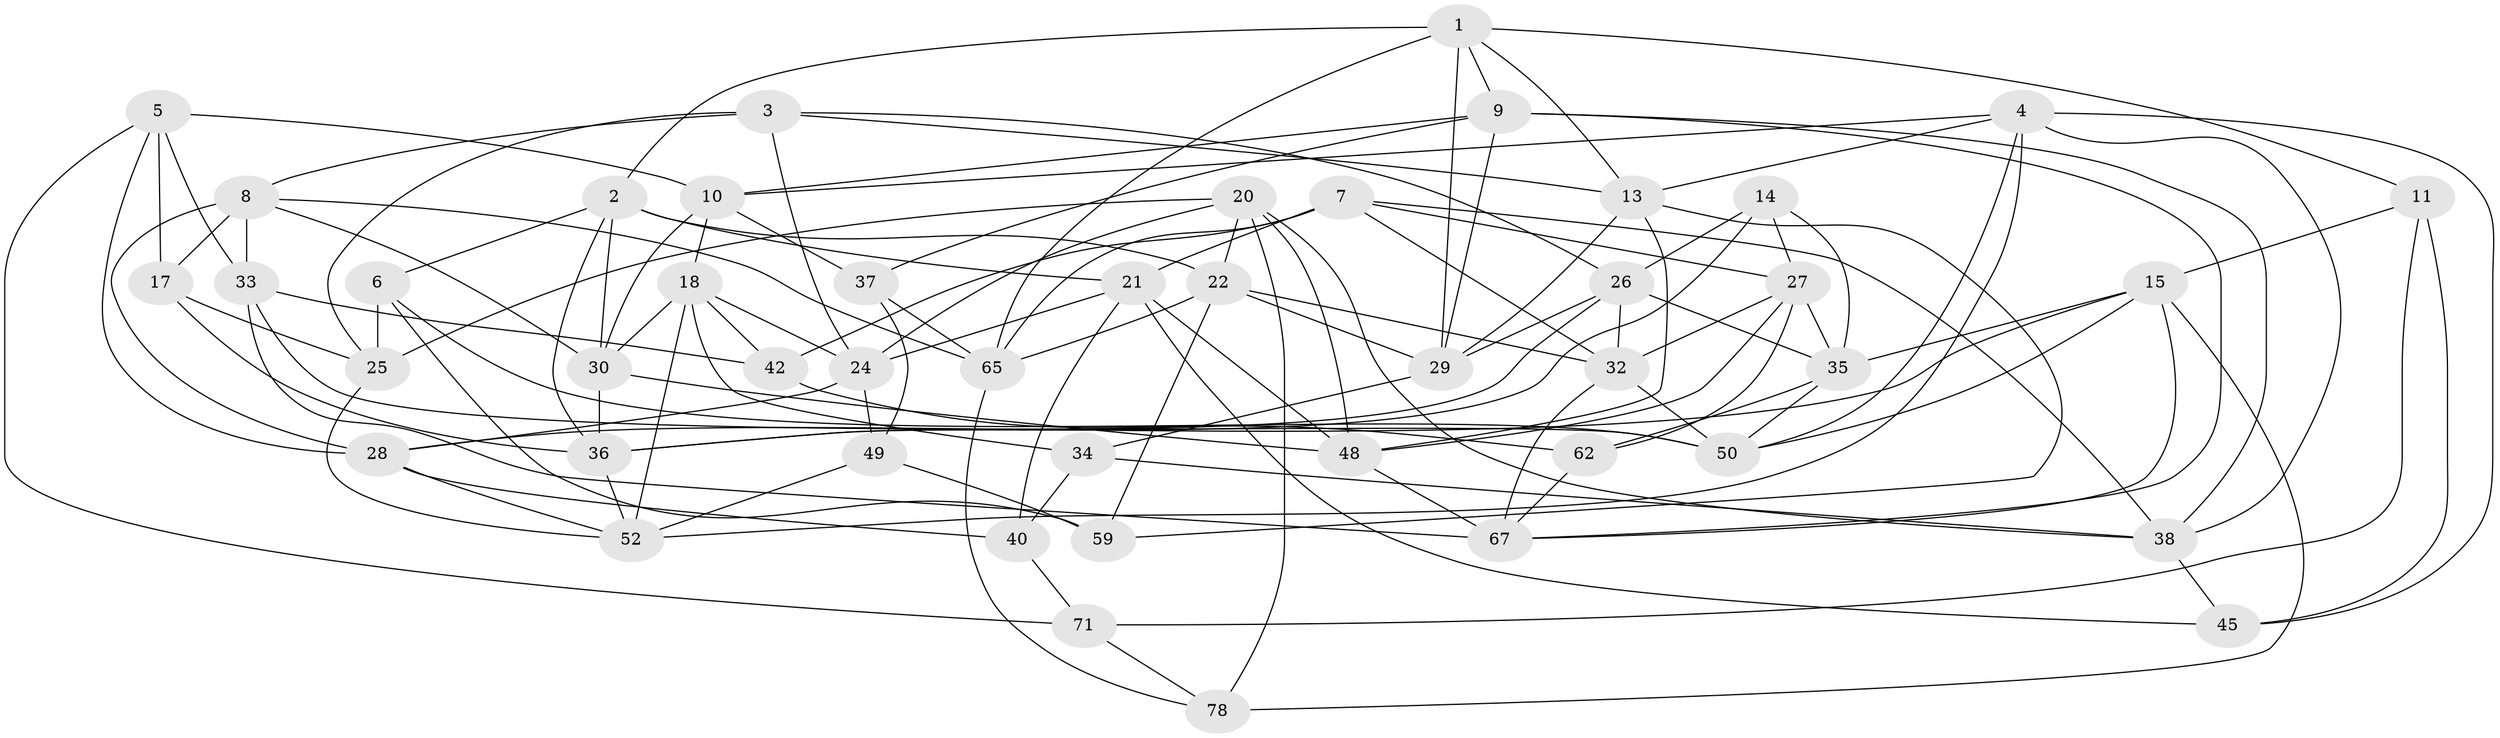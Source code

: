 // Generated by graph-tools (version 1.1) at 2025/52/02/27/25 19:52:28]
// undirected, 46 vertices, 122 edges
graph export_dot {
graph [start="1"]
  node [color=gray90,style=filled];
  1 [super="+70"];
  2 [super="+47"];
  3 [super="+12"];
  4 [super="+77"];
  5 [super="+69"];
  6;
  7 [super="+57"];
  8 [super="+19"];
  9 [super="+39"];
  10 [super="+76"];
  11;
  13 [super="+16"];
  14;
  15 [super="+41"];
  17;
  18 [super="+43"];
  20 [super="+23"];
  21 [super="+53"];
  22 [super="+68"];
  24 [super="+44"];
  25 [super="+64"];
  26 [super="+61"];
  27 [super="+31"];
  28 [super="+51"];
  29 [super="+58"];
  30 [super="+60"];
  32 [super="+56"];
  33 [super="+73"];
  34;
  35 [super="+54"];
  36 [super="+55"];
  37;
  38 [super="+46"];
  40;
  42;
  45;
  48 [super="+63"];
  49;
  50 [super="+66"];
  52 [super="+72"];
  59;
  62;
  65 [super="+75"];
  67 [super="+74"];
  71;
  78;
  1 -- 11;
  1 -- 9;
  1 -- 2;
  1 -- 65;
  1 -- 13;
  1 -- 29;
  2 -- 30;
  2 -- 6;
  2 -- 36;
  2 -- 21;
  2 -- 22;
  3 -- 25 [weight=2];
  3 -- 8;
  3 -- 26;
  3 -- 24;
  3 -- 13;
  4 -- 52;
  4 -- 10;
  4 -- 38;
  4 -- 50;
  4 -- 45;
  4 -- 13;
  5 -- 33 [weight=2];
  5 -- 28;
  5 -- 71;
  5 -- 17;
  5 -- 10;
  6 -- 59;
  6 -- 50;
  6 -- 25;
  7 -- 42;
  7 -- 21;
  7 -- 65;
  7 -- 32;
  7 -- 38;
  7 -- 27;
  8 -- 17;
  8 -- 33;
  8 -- 65;
  8 -- 28;
  8 -- 30;
  9 -- 37;
  9 -- 67;
  9 -- 10;
  9 -- 29;
  9 -- 38;
  10 -- 37;
  10 -- 18;
  10 -- 30;
  11 -- 71;
  11 -- 45;
  11 -- 15;
  13 -- 59;
  13 -- 48;
  13 -- 29;
  14 -- 36;
  14 -- 26;
  14 -- 27;
  14 -- 35;
  15 -- 78;
  15 -- 50;
  15 -- 67;
  15 -- 35;
  15 -- 28;
  17 -- 36;
  17 -- 25;
  18 -- 42;
  18 -- 34;
  18 -- 52;
  18 -- 24;
  18 -- 30;
  20 -- 25;
  20 -- 48;
  20 -- 78;
  20 -- 38;
  20 -- 22;
  20 -- 24;
  21 -- 24;
  21 -- 40;
  21 -- 45;
  21 -- 48;
  22 -- 59;
  22 -- 29;
  22 -- 32;
  22 -- 65;
  24 -- 49;
  24 -- 28;
  25 -- 52;
  26 -- 32;
  26 -- 35;
  26 -- 29;
  26 -- 36;
  27 -- 32;
  27 -- 48;
  27 -- 35;
  27 -- 62;
  28 -- 52;
  28 -- 40;
  29 -- 34;
  30 -- 48;
  30 -- 36;
  32 -- 50;
  32 -- 67;
  33 -- 67;
  33 -- 50;
  33 -- 42;
  34 -- 38;
  34 -- 40;
  35 -- 62;
  35 -- 50;
  36 -- 52;
  37 -- 49;
  37 -- 65;
  38 -- 45;
  40 -- 71;
  42 -- 62;
  48 -- 67;
  49 -- 52;
  49 -- 59;
  62 -- 67;
  65 -- 78;
  71 -- 78;
}
